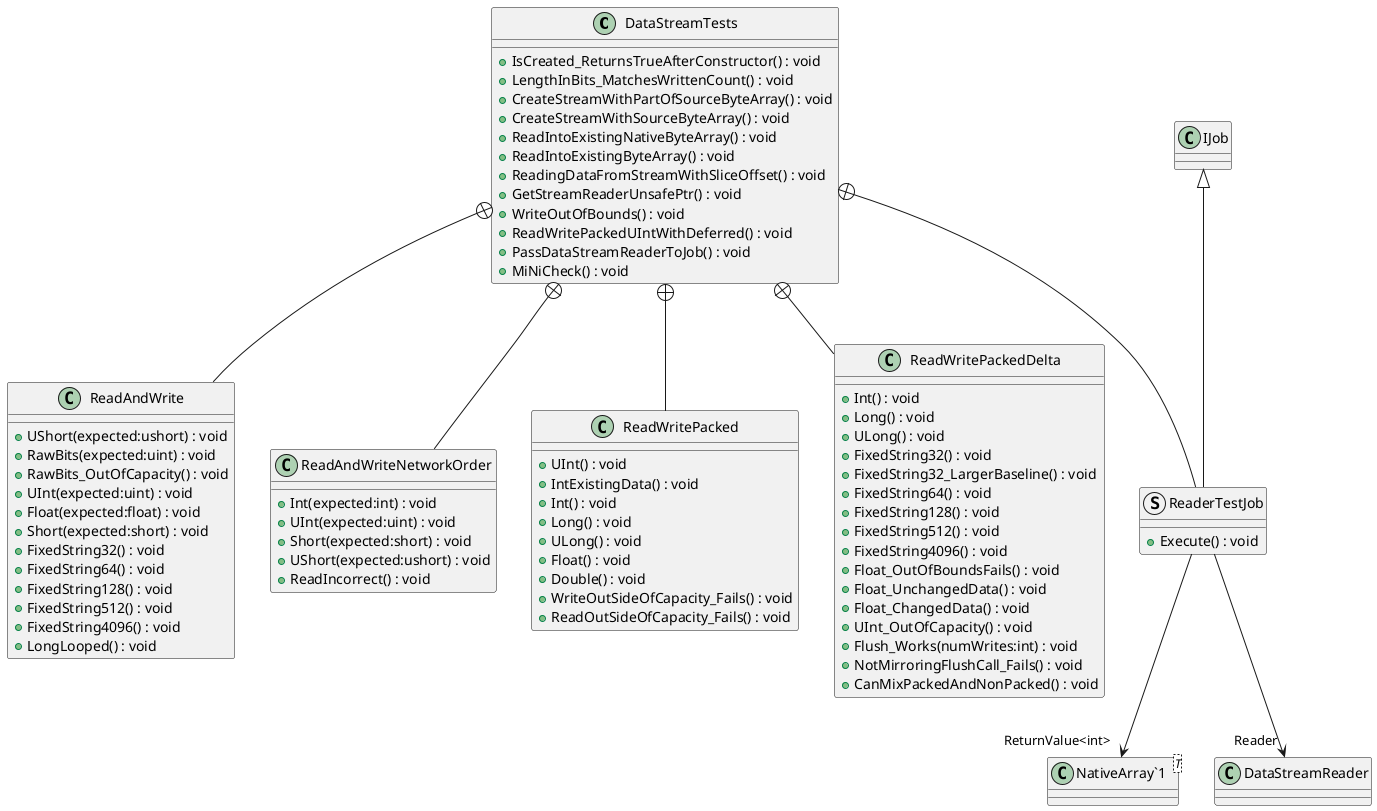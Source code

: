 @startuml
class DataStreamTests {
    + IsCreated_ReturnsTrueAfterConstructor() : void
    + LengthInBits_MatchesWrittenCount() : void
    + CreateStreamWithPartOfSourceByteArray() : void
    + CreateStreamWithSourceByteArray() : void
    + ReadIntoExistingNativeByteArray() : void
    + ReadIntoExistingByteArray() : void
    + ReadingDataFromStreamWithSliceOffset() : void
    + GetStreamReaderUnsafePtr() : void
    + WriteOutOfBounds() : void
    + ReadWritePackedUIntWithDeferred() : void
    + PassDataStreamReaderToJob() : void
    + MiNiCheck() : void
}
class ReadAndWrite {
    + UShort(expected:ushort) : void
    + RawBits(expected:uint) : void
    + RawBits_OutOfCapacity() : void
    + UInt(expected:uint) : void
    + Float(expected:float) : void
    + Short(expected:short) : void
    + FixedString32() : void
    + FixedString64() : void
    + FixedString128() : void
    + FixedString512() : void
    + FixedString4096() : void
    + LongLooped() : void
}
class ReadAndWriteNetworkOrder {
    + Int(expected:int) : void
    + UInt(expected:uint) : void
    + Short(expected:short) : void
    + UShort(expected:ushort) : void
    + ReadIncorrect() : void
}
class ReadWritePacked {
    + UInt() : void
    + IntExistingData() : void
    + Int() : void
    + Long() : void
    + ULong() : void
    + Float() : void
    + Double() : void
    + WriteOutSideOfCapacity_Fails() : void
    + ReadOutSideOfCapacity_Fails() : void
}
class ReadWritePackedDelta {
    + Int() : void
    + Long() : void
    + ULong() : void
    + FixedString32() : void
    + FixedString32_LargerBaseline() : void
    + FixedString64() : void
    + FixedString128() : void
    + FixedString512() : void
    + FixedString4096() : void
    + Float_OutOfBoundsFails() : void
    + Float_UnchangedData() : void
    + Float_ChangedData() : void
    + UInt_OutOfCapacity() : void
    + Flush_Works(numWrites:int) : void
    + NotMirroringFlushCall_Fails() : void
    + CanMixPackedAndNonPacked() : void
}
struct ReaderTestJob {
    + Execute() : void
}
class "NativeArray`1"<T> {
}
DataStreamTests +-- ReadAndWrite
DataStreamTests +-- ReadAndWriteNetworkOrder
DataStreamTests +-- ReadWritePacked
DataStreamTests +-- ReadWritePackedDelta
DataStreamTests +-- ReaderTestJob
IJob <|-- ReaderTestJob
ReaderTestJob --> "Reader" DataStreamReader
ReaderTestJob --> "ReturnValue<int>" "NativeArray`1"
@enduml
